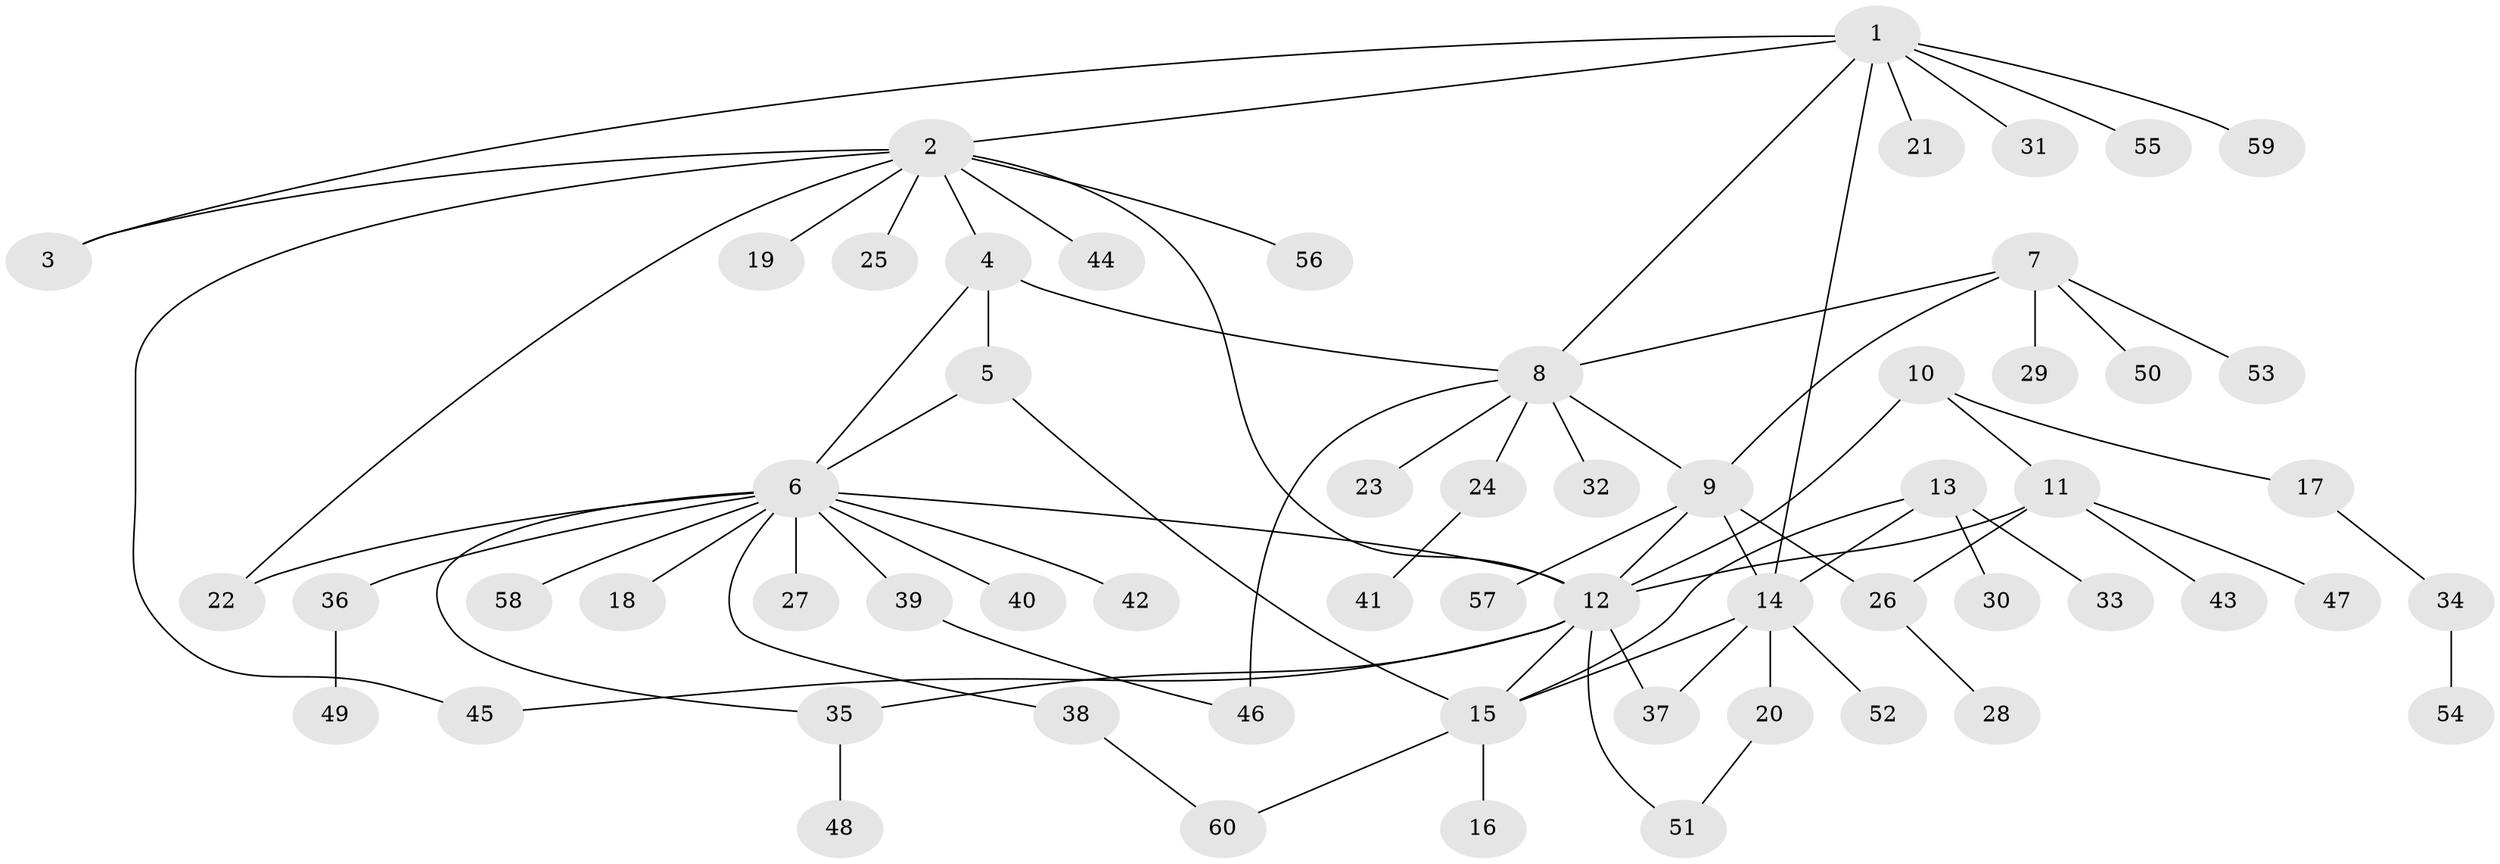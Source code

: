 // coarse degree distribution, {7: 0.1, 5: 0.03333333333333333, 2: 0.23333333333333334, 4: 0.1, 3: 0.03333333333333333, 9: 0.03333333333333333, 8: 0.03333333333333333, 6: 0.03333333333333333, 1: 0.4}
// Generated by graph-tools (version 1.1) at 2025/19/03/04/25 18:19:35]
// undirected, 60 vertices, 78 edges
graph export_dot {
graph [start="1"]
  node [color=gray90,style=filled];
  1;
  2;
  3;
  4;
  5;
  6;
  7;
  8;
  9;
  10;
  11;
  12;
  13;
  14;
  15;
  16;
  17;
  18;
  19;
  20;
  21;
  22;
  23;
  24;
  25;
  26;
  27;
  28;
  29;
  30;
  31;
  32;
  33;
  34;
  35;
  36;
  37;
  38;
  39;
  40;
  41;
  42;
  43;
  44;
  45;
  46;
  47;
  48;
  49;
  50;
  51;
  52;
  53;
  54;
  55;
  56;
  57;
  58;
  59;
  60;
  1 -- 2;
  1 -- 3;
  1 -- 8;
  1 -- 14;
  1 -- 21;
  1 -- 31;
  1 -- 55;
  1 -- 59;
  2 -- 3;
  2 -- 4;
  2 -- 12;
  2 -- 19;
  2 -- 22;
  2 -- 25;
  2 -- 44;
  2 -- 45;
  2 -- 56;
  4 -- 5;
  4 -- 6;
  4 -- 8;
  5 -- 6;
  5 -- 15;
  6 -- 12;
  6 -- 18;
  6 -- 22;
  6 -- 27;
  6 -- 35;
  6 -- 36;
  6 -- 38;
  6 -- 39;
  6 -- 40;
  6 -- 42;
  6 -- 58;
  7 -- 8;
  7 -- 9;
  7 -- 29;
  7 -- 50;
  7 -- 53;
  8 -- 9;
  8 -- 23;
  8 -- 24;
  8 -- 32;
  8 -- 46;
  9 -- 12;
  9 -- 14;
  9 -- 26;
  9 -- 57;
  10 -- 11;
  10 -- 12;
  10 -- 17;
  11 -- 12;
  11 -- 26;
  11 -- 43;
  11 -- 47;
  12 -- 15;
  12 -- 35;
  12 -- 37;
  12 -- 45;
  12 -- 51;
  13 -- 14;
  13 -- 15;
  13 -- 30;
  13 -- 33;
  14 -- 15;
  14 -- 20;
  14 -- 37;
  14 -- 52;
  15 -- 16;
  15 -- 60;
  17 -- 34;
  20 -- 51;
  24 -- 41;
  26 -- 28;
  34 -- 54;
  35 -- 48;
  36 -- 49;
  38 -- 60;
  39 -- 46;
}
